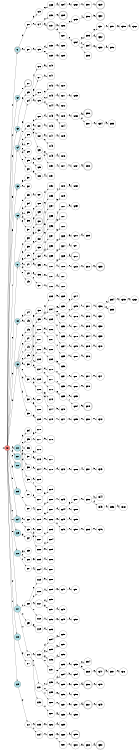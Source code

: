 digraph APTAALF {
__start0 [style = invis, shape = none, label = "", width = 0, height = 0];

rankdir=LR;
size="8,5";

s0 [style="filled", color="black", fillcolor="#ff817b" shape="circle", label="q0"];
s1 [style="rounded,filled", color="black", fillcolor="powderblue" shape="doublecircle", label="q1"];
s2 [style="filled", color="black", fillcolor="powderblue" shape="circle", label="q2"];
s3 [style="filled", color="black", fillcolor="powderblue" shape="circle", label="q3"];
s4 [style="filled", color="black", fillcolor="powderblue" shape="circle", label="q4"];
s5 [style="filled", color="black", fillcolor="powderblue" shape="circle", label="q5"];
s6 [style="filled", color="black", fillcolor="powderblue" shape="circle", label="q6"];
s7 [style="filled", color="black", fillcolor="powderblue" shape="circle", label="q7"];
s8 [style="filled", color="black", fillcolor="powderblue" shape="circle", label="q8"];
s9 [style="rounded,filled", color="black", fillcolor="powderblue" shape="doublecircle", label="q9"];
s10 [style="filled", color="black", fillcolor="powderblue" shape="circle", label="q10"];
s11 [style="filled", color="black", fillcolor="powderblue" shape="circle", label="q11"];
s12 [style="filled", color="black", fillcolor="powderblue" shape="circle", label="q12"];
s13 [style="filled", color="black", fillcolor="powderblue" shape="circle", label="q13"];
s14 [style="filled", color="black", fillcolor="powderblue" shape="circle", label="q14"];
s15 [style="filled", color="black", fillcolor="powderblue" shape="circle", label="q15"];
s16 [style="filled", color="black", fillcolor="powderblue" shape="circle", label="q16"];
s17 [style="filled", color="black", fillcolor="powderblue" shape="circle", label="q17"];
s18 [style="filled", color="black", fillcolor="powderblue" shape="circle", label="q18"];
s19 [style="filled", color="black", fillcolor="powderblue" shape="circle", label="q19"];
s20 [style="filled", color="black", fillcolor="white" shape="circle", label="q20"];
s21 [style="filled", color="black", fillcolor="white" shape="circle", label="q21"];
s22 [style="rounded,filled", color="black", fillcolor="white" shape="doublecircle", label="q22"];
s23 [style="filled", color="black", fillcolor="white" shape="circle", label="q23"];
s24 [style="filled", color="black", fillcolor="white" shape="circle", label="q24"];
s25 [style="filled", color="black", fillcolor="white" shape="circle", label="q25"];
s26 [style="filled", color="black", fillcolor="white" shape="circle", label="q26"];
s27 [style="filled", color="black", fillcolor="white" shape="circle", label="q27"];
s28 [style="filled", color="black", fillcolor="white" shape="circle", label="q28"];
s29 [style="filled", color="black", fillcolor="white" shape="circle", label="q29"];
s30 [style="filled", color="black", fillcolor="white" shape="circle", label="q30"];
s31 [style="filled", color="black", fillcolor="white" shape="circle", label="q31"];
s32 [style="filled", color="black", fillcolor="white" shape="circle", label="q32"];
s33 [style="filled", color="black", fillcolor="white" shape="circle", label="q33"];
s34 [style="filled", color="black", fillcolor="white" shape="circle", label="q34"];
s35 [style="filled", color="black", fillcolor="white" shape="circle", label="q35"];
s36 [style="filled", color="black", fillcolor="white" shape="circle", label="q36"];
s37 [style="filled", color="black", fillcolor="white" shape="circle", label="q37"];
s38 [style="filled", color="black", fillcolor="white" shape="circle", label="q38"];
s39 [style="filled", color="black", fillcolor="white" shape="circle", label="q39"];
s40 [style="filled", color="black", fillcolor="white" shape="circle", label="q40"];
s41 [style="filled", color="black", fillcolor="white" shape="circle", label="q41"];
s42 [style="filled", color="black", fillcolor="white" shape="circle", label="q42"];
s43 [style="filled", color="black", fillcolor="white" shape="circle", label="q43"];
s44 [style="filled", color="black", fillcolor="white" shape="circle", label="q44"];
s45 [style="filled", color="black", fillcolor="white" shape="circle", label="q45"];
s46 [style="filled", color="black", fillcolor="white" shape="circle", label="q46"];
s47 [style="filled", color="black", fillcolor="white" shape="circle", label="q47"];
s48 [style="filled", color="black", fillcolor="white" shape="circle", label="q48"];
s49 [style="filled", color="black", fillcolor="white" shape="circle", label="q49"];
s50 [style="filled", color="black", fillcolor="white" shape="circle", label="q50"];
s51 [style="filled", color="black", fillcolor="white" shape="circle", label="q51"];
s52 [style="filled", color="black", fillcolor="white" shape="circle", label="q52"];
s53 [style="filled", color="black", fillcolor="white" shape="circle", label="q53"];
s54 [style="filled", color="black", fillcolor="white" shape="circle", label="q54"];
s55 [style="filled", color="black", fillcolor="white" shape="circle", label="q55"];
s56 [style="filled", color="black", fillcolor="white" shape="circle", label="q56"];
s57 [style="filled", color="black", fillcolor="white" shape="circle", label="q57"];
s58 [style="filled", color="black", fillcolor="white" shape="circle", label="q58"];
s59 [style="filled", color="black", fillcolor="white" shape="circle", label="q59"];
s60 [style="filled", color="black", fillcolor="white" shape="circle", label="q60"];
s61 [style="filled", color="black", fillcolor="white" shape="circle", label="q61"];
s62 [style="filled", color="black", fillcolor="white" shape="circle", label="q62"];
s63 [style="filled", color="black", fillcolor="white" shape="circle", label="q63"];
s64 [style="filled", color="black", fillcolor="white" shape="circle", label="q64"];
s65 [style="filled", color="black", fillcolor="white" shape="circle", label="q65"];
s66 [style="filled", color="black", fillcolor="white" shape="circle", label="q66"];
s67 [style="filled", color="black", fillcolor="white" shape="circle", label="q67"];
s68 [style="filled", color="black", fillcolor="white" shape="circle", label="q68"];
s69 [style="filled", color="black", fillcolor="white" shape="circle", label="q69"];
s70 [style="filled", color="black", fillcolor="white" shape="circle", label="q70"];
s71 [style="filled", color="black", fillcolor="white" shape="circle", label="q71"];
s72 [style="filled", color="black", fillcolor="white" shape="circle", label="q72"];
s73 [style="filled", color="black", fillcolor="white" shape="circle", label="q73"];
s74 [style="filled", color="black", fillcolor="white" shape="circle", label="q74"];
s75 [style="filled", color="black", fillcolor="white" shape="circle", label="q75"];
s76 [style="filled", color="black", fillcolor="white" shape="circle", label="q76"];
s77 [style="filled", color="black", fillcolor="white" shape="circle", label="q77"];
s78 [style="filled", color="black", fillcolor="white" shape="circle", label="q78"];
s79 [style="filled", color="black", fillcolor="white" shape="circle", label="q79"];
s80 [style="filled", color="black", fillcolor="white" shape="circle", label="q80"];
s81 [style="filled", color="black", fillcolor="white" shape="circle", label="q81"];
s82 [style="filled", color="black", fillcolor="white" shape="circle", label="q82"];
s83 [style="filled", color="black", fillcolor="white" shape="circle", label="q83"];
s84 [style="filled", color="black", fillcolor="white" shape="circle", label="q84"];
s85 [style="filled", color="black", fillcolor="white" shape="circle", label="q85"];
s86 [style="filled", color="black", fillcolor="white" shape="circle", label="q86"];
s87 [style="filled", color="black", fillcolor="white" shape="circle", label="q87"];
s88 [style="filled", color="black", fillcolor="white" shape="circle", label="q88"];
s89 [style="filled", color="black", fillcolor="white" shape="circle", label="q89"];
s90 [style="rounded,filled", color="black", fillcolor="white" shape="doublecircle", label="q90"];
s91 [style="filled", color="black", fillcolor="white" shape="circle", label="q91"];
s92 [style="filled", color="black", fillcolor="white" shape="circle", label="q92"];
s93 [style="filled", color="black", fillcolor="white" shape="circle", label="q93"];
s94 [style="filled", color="black", fillcolor="white" shape="circle", label="q94"];
s95 [style="filled", color="black", fillcolor="white" shape="circle", label="q95"];
s96 [style="filled", color="black", fillcolor="white" shape="circle", label="q96"];
s97 [style="filled", color="black", fillcolor="white" shape="circle", label="q97"];
s98 [style="filled", color="black", fillcolor="white" shape="circle", label="q98"];
s99 [style="filled", color="black", fillcolor="white" shape="circle", label="q99"];
s100 [style="filled", color="black", fillcolor="white" shape="circle", label="q100"];
s101 [style="filled", color="black", fillcolor="white" shape="circle", label="q101"];
s102 [style="filled", color="black", fillcolor="white" shape="circle", label="q102"];
s103 [style="filled", color="black", fillcolor="white" shape="circle", label="q103"];
s104 [style="filled", color="black", fillcolor="white" shape="circle", label="q104"];
s105 [style="filled", color="black", fillcolor="white" shape="circle", label="q105"];
s106 [style="filled", color="black", fillcolor="white" shape="circle", label="q106"];
s107 [style="filled", color="black", fillcolor="white" shape="circle", label="q107"];
s108 [style="filled", color="black", fillcolor="white" shape="circle", label="q108"];
s109 [style="filled", color="black", fillcolor="white" shape="circle", label="q109"];
s110 [style="filled", color="black", fillcolor="white" shape="circle", label="q110"];
s111 [style="filled", color="black", fillcolor="white" shape="circle", label="q111"];
s112 [style="filled", color="black", fillcolor="white" shape="circle", label="q112"];
s113 [style="filled", color="black", fillcolor="white" shape="circle", label="q113"];
s114 [style="filled", color="black", fillcolor="white" shape="circle", label="q114"];
s115 [style="filled", color="black", fillcolor="white" shape="circle", label="q115"];
s116 [style="filled", color="black", fillcolor="white" shape="circle", label="q116"];
s117 [style="filled", color="black", fillcolor="white" shape="circle", label="q117"];
s118 [style="filled", color="black", fillcolor="white" shape="circle", label="q118"];
s119 [style="filled", color="black", fillcolor="white" shape="circle", label="q119"];
s120 [style="filled", color="black", fillcolor="white" shape="circle", label="q120"];
s121 [style="filled", color="black", fillcolor="white" shape="circle", label="q121"];
s122 [style="filled", color="black", fillcolor="white" shape="circle", label="q122"];
s123 [style="filled", color="black", fillcolor="white" shape="circle", label="q123"];
s124 [style="filled", color="black", fillcolor="white" shape="circle", label="q124"];
s125 [style="filled", color="black", fillcolor="white" shape="circle", label="q125"];
s126 [style="filled", color="black", fillcolor="white" shape="circle", label="q126"];
s127 [style="filled", color="black", fillcolor="white" shape="circle", label="q127"];
s128 [style="filled", color="black", fillcolor="white" shape="circle", label="q128"];
s129 [style="filled", color="black", fillcolor="white" shape="circle", label="q129"];
s130 [style="filled", color="black", fillcolor="white" shape="circle", label="q130"];
s131 [style="filled", color="black", fillcolor="white" shape="circle", label="q131"];
s132 [style="filled", color="black", fillcolor="white" shape="circle", label="q132"];
s133 [style="filled", color="black", fillcolor="white" shape="circle", label="q133"];
s134 [style="filled", color="black", fillcolor="white" shape="circle", label="q134"];
s135 [style="filled", color="black", fillcolor="white" shape="circle", label="q135"];
s136 [style="filled", color="black", fillcolor="white" shape="circle", label="q136"];
s137 [style="rounded,filled", color="black", fillcolor="white" shape="doublecircle", label="q137"];
s138 [style="filled", color="black", fillcolor="white" shape="circle", label="q138"];
s139 [style="filled", color="black", fillcolor="white" shape="circle", label="q139"];
s140 [style="filled", color="black", fillcolor="white" shape="circle", label="q140"];
s141 [style="filled", color="black", fillcolor="white" shape="circle", label="q141"];
s142 [style="filled", color="black", fillcolor="white" shape="circle", label="q142"];
s143 [style="filled", color="black", fillcolor="white" shape="circle", label="q143"];
s144 [style="filled", color="black", fillcolor="white" shape="circle", label="q144"];
s145 [style="filled", color="black", fillcolor="white" shape="circle", label="q145"];
s146 [style="filled", color="black", fillcolor="white" shape="circle", label="q146"];
s147 [style="filled", color="black", fillcolor="white" shape="circle", label="q147"];
s148 [style="filled", color="black", fillcolor="white" shape="circle", label="q148"];
s149 [style="filled", color="black", fillcolor="white" shape="circle", label="q149"];
s150 [style="filled", color="black", fillcolor="white" shape="circle", label="q150"];
s151 [style="filled", color="black", fillcolor="white" shape="circle", label="q151"];
s152 [style="filled", color="black", fillcolor="white" shape="circle", label="q152"];
s153 [style="filled", color="black", fillcolor="white" shape="circle", label="q153"];
s154 [style="filled", color="black", fillcolor="white" shape="circle", label="q154"];
s155 [style="filled", color="black", fillcolor="white" shape="circle", label="q155"];
s156 [style="filled", color="black", fillcolor="white" shape="circle", label="q156"];
s157 [style="filled", color="black", fillcolor="white" shape="circle", label="q157"];
s158 [style="filled", color="black", fillcolor="white" shape="circle", label="q158"];
s159 [style="filled", color="black", fillcolor="white" shape="circle", label="q159"];
s160 [style="filled", color="black", fillcolor="white" shape="circle", label="q160"];
s161 [style="filled", color="black", fillcolor="white" shape="circle", label="q161"];
s162 [style="filled", color="black", fillcolor="white" shape="circle", label="q162"];
s163 [style="filled", color="black", fillcolor="white" shape="circle", label="q163"];
s164 [style="filled", color="black", fillcolor="white" shape="circle", label="q164"];
s165 [style="filled", color="black", fillcolor="white" shape="circle", label="q165"];
s166 [style="filled", color="black", fillcolor="white" shape="circle", label="q166"];
s167 [style="filled", color="black", fillcolor="white" shape="circle", label="q167"];
s168 [style="filled", color="black", fillcolor="white" shape="circle", label="q168"];
s169 [style="filled", color="black", fillcolor="white" shape="circle", label="q169"];
s170 [style="filled", color="black", fillcolor="white" shape="circle", label="q170"];
s171 [style="filled", color="black", fillcolor="white" shape="circle", label="q171"];
s172 [style="filled", color="black", fillcolor="white" shape="circle", label="q172"];
s173 [style="filled", color="black", fillcolor="white" shape="circle", label="q173"];
s174 [style="filled", color="black", fillcolor="white" shape="circle", label="q174"];
s175 [style="filled", color="black", fillcolor="white" shape="circle", label="q175"];
s176 [style="filled", color="black", fillcolor="white" shape="circle", label="q176"];
s177 [style="filled", color="black", fillcolor="white" shape="circle", label="q177"];
s178 [style="filled", color="black", fillcolor="white" shape="circle", label="q178"];
s179 [style="filled", color="black", fillcolor="white" shape="circle", label="q179"];
s180 [style="filled", color="black", fillcolor="white" shape="circle", label="q180"];
s181 [style="filled", color="black", fillcolor="white" shape="circle", label="q181"];
s182 [style="filled", color="black", fillcolor="white" shape="circle", label="q182"];
s183 [style="filled", color="black", fillcolor="white" shape="circle", label="q183"];
s184 [style="filled", color="black", fillcolor="white" shape="circle", label="q184"];
s185 [style="filled", color="black", fillcolor="white" shape="circle", label="q185"];
s186 [style="filled", color="black", fillcolor="white" shape="circle", label="q186"];
s187 [style="filled", color="black", fillcolor="white" shape="circle", label="q187"];
s188 [style="filled", color="black", fillcolor="white" shape="circle", label="q188"];
s189 [style="filled", color="black", fillcolor="white" shape="circle", label="q189"];
s190 [style="filled", color="black", fillcolor="white" shape="circle", label="q190"];
s191 [style="filled", color="black", fillcolor="white" shape="circle", label="q191"];
s192 [style="filled", color="black", fillcolor="white" shape="circle", label="q192"];
s193 [style="filled", color="black", fillcolor="white" shape="circle", label="q193"];
s194 [style="filled", color="black", fillcolor="white" shape="circle", label="q194"];
s195 [style="filled", color="black", fillcolor="white" shape="circle", label="q195"];
s196 [style="filled", color="black", fillcolor="white" shape="circle", label="q196"];
s197 [style="filled", color="black", fillcolor="white" shape="circle", label="q197"];
s198 [style="filled", color="black", fillcolor="white" shape="circle", label="q198"];
s199 [style="filled", color="black", fillcolor="white" shape="circle", label="q199"];
s200 [style="filled", color="black", fillcolor="white" shape="circle", label="q200"];
s201 [style="filled", color="black", fillcolor="white" shape="circle", label="q201"];
s202 [style="filled", color="black", fillcolor="white" shape="circle", label="q202"];
s203 [style="filled", color="black", fillcolor="white" shape="circle", label="q203"];
s204 [style="filled", color="black", fillcolor="white" shape="circle", label="q204"];
s205 [style="rounded,filled", color="black", fillcolor="white" shape="doublecircle", label="q205"];
s206 [style="filled", color="black", fillcolor="white" shape="circle", label="q206"];
s207 [style="filled", color="black", fillcolor="white" shape="circle", label="q207"];
s208 [style="filled", color="black", fillcolor="white" shape="circle", label="q208"];
s209 [style="filled", color="black", fillcolor="white" shape="circle", label="q209"];
s210 [style="filled", color="black", fillcolor="white" shape="circle", label="q210"];
s211 [style="filled", color="black", fillcolor="white" shape="circle", label="q211"];
s212 [style="filled", color="black", fillcolor="white" shape="circle", label="q212"];
s213 [style="filled", color="black", fillcolor="white" shape="circle", label="q213"];
s214 [style="filled", color="black", fillcolor="white" shape="circle", label="q214"];
s215 [style="filled", color="black", fillcolor="white" shape="circle", label="q215"];
s216 [style="filled", color="black", fillcolor="white" shape="circle", label="q216"];
s217 [style="filled", color="black", fillcolor="white" shape="circle", label="q217"];
s218 [style="filled", color="black", fillcolor="white" shape="circle", label="q218"];
s219 [style="filled", color="black", fillcolor="white" shape="circle", label="q219"];
s220 [style="filled", color="black", fillcolor="white" shape="circle", label="q220"];
s221 [style="filled", color="black", fillcolor="white" shape="circle", label="q221"];
s222 [style="filled", color="black", fillcolor="white" shape="circle", label="q222"];
s223 [style="filled", color="black", fillcolor="white" shape="circle", label="q223"];
s224 [style="filled", color="black", fillcolor="white" shape="circle", label="q224"];
s225 [style="filled", color="black", fillcolor="white" shape="circle", label="q225"];
s226 [style="filled", color="black", fillcolor="white" shape="circle", label="q226"];
s227 [style="filled", color="black", fillcolor="white" shape="circle", label="q227"];
s228 [style="filled", color="black", fillcolor="white" shape="circle", label="q228"];
s229 [style="filled", color="black", fillcolor="white" shape="circle", label="q229"];
s230 [style="filled", color="black", fillcolor="white" shape="circle", label="q230"];
s231 [style="filled", color="black", fillcolor="white" shape="circle", label="q231"];
s232 [style="filled", color="black", fillcolor="white" shape="circle", label="q232"];
s233 [style="filled", color="black", fillcolor="white" shape="circle", label="q233"];
s234 [style="filled", color="black", fillcolor="white" shape="circle", label="q234"];
s235 [style="filled", color="black", fillcolor="white" shape="circle", label="q235"];
s236 [style="filled", color="black", fillcolor="white" shape="circle", label="q236"];
s237 [style="filled", color="black", fillcolor="white" shape="circle", label="q237"];
s238 [style="filled", color="black", fillcolor="white" shape="circle", label="q238"];
s239 [style="filled", color="black", fillcolor="white" shape="circle", label="q239"];
s240 [style="filled", color="black", fillcolor="white" shape="circle", label="q240"];
s241 [style="filled", color="black", fillcolor="white" shape="circle", label="q241"];
s242 [style="filled", color="black", fillcolor="white" shape="circle", label="q242"];
s243 [style="filled", color="black", fillcolor="white" shape="circle", label="q243"];
s244 [style="filled", color="black", fillcolor="white" shape="circle", label="q244"];
s245 [style="filled", color="black", fillcolor="white" shape="circle", label="q245"];
s246 [style="filled", color="black", fillcolor="white" shape="circle", label="q246"];
s247 [style="filled", color="black", fillcolor="white" shape="circle", label="q247"];
s248 [style="filled", color="black", fillcolor="white" shape="circle", label="q248"];
s249 [style="filled", color="black", fillcolor="white" shape="circle", label="q249"];
s250 [style="filled", color="black", fillcolor="white" shape="circle", label="q250"];
s251 [style="filled", color="black", fillcolor="white" shape="circle", label="q251"];
s252 [style="filled", color="black", fillcolor="white" shape="circle", label="q252"];
s253 [style="filled", color="black", fillcolor="white" shape="circle", label="q253"];
s254 [style="filled", color="black", fillcolor="white" shape="circle", label="q254"];
s255 [style="filled", color="black", fillcolor="white" shape="circle", label="q255"];
s256 [style="filled", color="black", fillcolor="white" shape="circle", label="q256"];
s257 [style="filled", color="black", fillcolor="white" shape="circle", label="q257"];
s258 [style="filled", color="black", fillcolor="white" shape="circle", label="q258"];
s259 [style="filled", color="black", fillcolor="white" shape="circle", label="q259"];
s260 [style="filled", color="black", fillcolor="white" shape="circle", label="q260"];
s261 [style="filled", color="black", fillcolor="white" shape="circle", label="q261"];
s262 [style="filled", color="black", fillcolor="white" shape="circle", label="q262"];
s263 [style="filled", color="black", fillcolor="white" shape="circle", label="q263"];
s264 [style="filled", color="black", fillcolor="white" shape="circle", label="q264"];
s265 [style="filled", color="black", fillcolor="white" shape="circle", label="q265"];
s266 [style="filled", color="black", fillcolor="white" shape="circle", label="q266"];
s267 [style="filled", color="black", fillcolor="white" shape="circle", label="q267"];
s268 [style="filled", color="black", fillcolor="white" shape="circle", label="q268"];
s269 [style="filled", color="black", fillcolor="white" shape="circle", label="q269"];
s270 [style="filled", color="black", fillcolor="white" shape="circle", label="q270"];
s271 [style="filled", color="black", fillcolor="white" shape="circle", label="q271"];
s272 [style="rounded,filled", color="black", fillcolor="white" shape="doublecircle", label="q272"];
s273 [style="filled", color="black", fillcolor="white" shape="circle", label="q273"];
s274 [style="filled", color="black", fillcolor="white" shape="circle", label="q274"];
s275 [style="filled", color="black", fillcolor="white" shape="circle", label="q275"];
s276 [style="filled", color="black", fillcolor="white" shape="circle", label="q276"];
s277 [style="filled", color="black", fillcolor="white" shape="circle", label="q277"];
s278 [style="filled", color="black", fillcolor="white" shape="circle", label="q278"];
s279 [style="filled", color="black", fillcolor="white" shape="circle", label="q279"];
s280 [style="filled", color="black", fillcolor="white" shape="circle", label="q280"];
s281 [style="filled", color="black", fillcolor="white" shape="circle", label="q281"];
s282 [style="filled", color="black", fillcolor="white" shape="circle", label="q282"];
s283 [style="filled", color="black", fillcolor="white" shape="circle", label="q283"];
s284 [style="filled", color="black", fillcolor="white" shape="circle", label="q284"];
s285 [style="filled", color="black", fillcolor="white" shape="circle", label="q285"];
s286 [style="filled", color="black", fillcolor="white" shape="circle", label="q286"];
s287 [style="filled", color="black", fillcolor="white" shape="circle", label="q287"];
s288 [style="filled", color="black", fillcolor="white" shape="circle", label="q288"];
s289 [style="filled", color="black", fillcolor="white" shape="circle", label="q289"];
s290 [style="filled", color="black", fillcolor="white" shape="circle", label="q290"];
s291 [style="filled", color="black", fillcolor="white" shape="circle", label="q291"];
s292 [style="filled", color="black", fillcolor="white" shape="circle", label="q292"];
s293 [style="filled", color="black", fillcolor="white" shape="circle", label="q293"];
s294 [style="filled", color="black", fillcolor="white" shape="circle", label="q294"];
s295 [style="filled", color="black", fillcolor="white" shape="circle", label="q295"];
s296 [style="filled", color="black", fillcolor="white" shape="circle", label="q296"];
s297 [style="filled", color="black", fillcolor="white" shape="circle", label="q297"];
s298 [style="filled", color="black", fillcolor="white" shape="circle", label="q298"];
s299 [style="rounded,filled", color="black", fillcolor="white" shape="doublecircle", label="q299"];
s300 [style="filled", color="black", fillcolor="white" shape="circle", label="q300"];
s301 [style="filled", color="black", fillcolor="white" shape="circle", label="q301"];
s302 [style="filled", color="black", fillcolor="white" shape="circle", label="q302"];
s303 [style="filled", color="black", fillcolor="white" shape="circle", label="q303"];
s304 [style="filled", color="black", fillcolor="white" shape="circle", label="q304"];
s305 [style="filled", color="black", fillcolor="white" shape="circle", label="q305"];
s306 [style="rounded,filled", color="black", fillcolor="white" shape="doublecircle", label="q306"];
s307 [style="filled", color="black", fillcolor="white" shape="circle", label="q307"];
s308 [style="rounded,filled", color="black", fillcolor="white" shape="doublecircle", label="q308"];
s309 [style="filled", color="black", fillcolor="white" shape="circle", label="q309"];
s310 [style="filled", color="black", fillcolor="white" shape="circle", label="q310"];
s311 [style="filled", color="black", fillcolor="white" shape="circle", label="q311"];
s312 [style="filled", color="black", fillcolor="white" shape="circle", label="q312"];
s313 [style="filled", color="black", fillcolor="white" shape="circle", label="q313"];
s314 [style="filled", color="black", fillcolor="white" shape="circle", label="q314"];
s315 [style="filled", color="black", fillcolor="white" shape="circle", label="q315"];
s316 [style="filled", color="black", fillcolor="white" shape="circle", label="q316"];
s317 [style="filled", color="black", fillcolor="white" shape="circle", label="q317"];
s318 [style="filled", color="black", fillcolor="white" shape="circle", label="q318"];
s319 [style="rounded,filled", color="black", fillcolor="white" shape="doublecircle", label="q319"];
s320 [style="filled", color="black", fillcolor="white" shape="circle", label="q320"];
s321 [style="filled", color="black", fillcolor="white" shape="circle", label="q321"];
s322 [style="filled", color="black", fillcolor="white" shape="circle", label="q322"];
s323 [style="filled", color="black", fillcolor="white" shape="circle", label="q323"];
s324 [style="filled", color="black", fillcolor="white" shape="circle", label="q324"];
s325 [style="filled", color="black", fillcolor="white" shape="circle", label="q325"];
s326 [style="rounded,filled", color="black", fillcolor="white" shape="doublecircle", label="q326"];
s327 [style="rounded,filled", color="black", fillcolor="white" shape="doublecircle", label="q327"];
s328 [style="filled", color="black", fillcolor="white" shape="circle", label="q328"];
s329 [style="rounded,filled", color="black", fillcolor="white" shape="doublecircle", label="q329"];
s330 [style="rounded,filled", color="black", fillcolor="white" shape="doublecircle", label="q330"];
s331 [style="filled", color="black", fillcolor="white" shape="circle", label="q331"];
s332 [style="rounded,filled", color="black", fillcolor="white" shape="doublecircle", label="q332"];
s333 [style="filled", color="black", fillcolor="white" shape="circle", label="q333"];
s334 [style="filled", color="black", fillcolor="white" shape="circle", label="q334"];
s335 [style="rounded,filled", color="black", fillcolor="white" shape="doublecircle", label="q335"];
s336 [style="filled", color="black", fillcolor="white" shape="circle", label="q336"];
s337 [style="filled", color="black", fillcolor="white" shape="circle", label="q337"];
s338 [style="filled", color="black", fillcolor="white" shape="circle", label="q338"];
s339 [style="filled", color="black", fillcolor="white" shape="circle", label="q339"];
s340 [style="filled", color="black", fillcolor="white" shape="circle", label="q340"];
s341 [style="filled", color="black", fillcolor="white" shape="circle", label="q341"];
s342 [style="filled", color="black", fillcolor="white" shape="circle", label="q342"];
s343 [style="filled", color="black", fillcolor="white" shape="circle", label="q343"];
s344 [style="filled", color="black", fillcolor="white" shape="circle", label="q344"];
s345 [style="filled", color="black", fillcolor="white" shape="circle", label="q345"];
s346 [style="filled", color="black", fillcolor="white" shape="circle", label="q346"];
s347 [style="rounded,filled", color="black", fillcolor="white" shape="doublecircle", label="q347"];
s348 [style="filled", color="black", fillcolor="white" shape="circle", label="q348"];
s349 [style="filled", color="black", fillcolor="white" shape="circle", label="q349"];
s350 [style="rounded,filled", color="black", fillcolor="white" shape="doublecircle", label="q350"];
s351 [style="filled", color="black", fillcolor="white" shape="circle", label="q351"];
s352 [style="filled", color="black", fillcolor="white" shape="circle", label="q352"];
s353 [style="filled", color="black", fillcolor="white" shape="circle", label="q353"];
s354 [style="filled", color="black", fillcolor="white" shape="circle", label="q354"];
s355 [style="filled", color="black", fillcolor="white" shape="circle", label="q355"];
s356 [style="filled", color="black", fillcolor="white" shape="circle", label="q356"];
s357 [style="filled", color="black", fillcolor="white" shape="circle", label="q357"];
s358 [style="filled", color="black", fillcolor="white" shape="circle", label="q358"];
s359 [style="filled", color="black", fillcolor="white" shape="circle", label="q359"];
s360 [style="filled", color="black", fillcolor="white" shape="circle", label="q360"];
s361 [style="filled", color="black", fillcolor="white" shape="circle", label="q361"];
s362 [style="filled", color="black", fillcolor="white" shape="circle", label="q362"];
s363 [style="filled", color="black", fillcolor="white" shape="circle", label="q363"];
subgraph cluster_main { 
	graph [pad=".75", ranksep="0.15", nodesep="0.15"];
	 style=invis; 
	__start0 -> s0 [penwidth=2];
}
s0 -> s1 [label="0"];
s0 -> s2 [label="2"];
s0 -> s3 [label="3"];
s0 -> s4 [label="5"];
s0 -> s5 [label="6"];
s0 -> s6 [label="7"];
s0 -> s7 [label="8"];
s0 -> s8 [label="9"];
s0 -> s9 [label="b"];
s0 -> s10 [label="c"];
s0 -> s11 [label="d"];
s0 -> s12 [label="e"];
s0 -> s13 [label="g"];
s0 -> s14 [label="h"];
s0 -> s15 [label="u"];
s0 -> s16 [label="w"];
s0 -> s17 [label="x"];
s0 -> s18 [label="y"];
s0 -> s19 [label="z"];
s1 -> s20 [label="2"];
s1 -> s21 [label="8"];
s2 -> s22 [label="0"];
s3 -> s23 [label="6"];
s4 -> s24 [label="6"];
s4 -> s25 [label="7"];
s4 -> s26 [label="9"];
s4 -> s27 [label="b"];
s4 -> s28 [label="c"];
s4 -> s29 [label="d"];
s4 -> s30 [label="e"];
s5 -> s31 [label="5"];
s5 -> s32 [label="c"];
s6 -> s33 [label="9"];
s6 -> s34 [label="b"];
s6 -> s35 [label="c"];
s6 -> s36 [label="d"];
s6 -> s37 [label="e"];
s7 -> s38 [label="2"];
s7 -> s39 [label="3"];
s7 -> s40 [label="5"];
s7 -> s41 [label="9"];
s7 -> s42 [label="d"];
s7 -> s43 [label="e"];
s8 -> s44 [label="5"];
s8 -> s45 [label="6"];
s9 -> s46 [label="5"];
s9 -> s47 [label="6"];
s9 -> s48 [label="7"];
s9 -> s49 [label="8"];
s9 -> s50 [label="9"];
s9 -> s51 [label="c"];
s9 -> s52 [label="d"];
s9 -> s53 [label="f"];
s10 -> s54 [label="5"];
s10 -> s55 [label="6"];
s10 -> s56 [label="7"];
s10 -> s57 [label="9"];
s10 -> s58 [label="b"];
s10 -> s59 [label="d"];
s11 -> s60 [label="c"];
s13 -> s61 [label="u"];
s14 -> s62 [label="5"];
s14 -> s63 [label="7"];
s15 -> s64 [label="g"];
s16 -> s65 [label="g"];
s16 -> s66 [label="s"];
s16 -> s67 [label="t"];
s17 -> s68 [label="t"];
s17 -> s69 [label="u"];
s17 -> s70 [label="w"];
s18 -> s71 [label="g"];
s19 -> s72 [label="y"];
s20 -> s73 [label="3"];
s20 -> s74 [label="8"];
s21 -> s75 [label="9"];
s23 -> s76 [label="4"];
s24 -> s77 [label="9"];
s24 -> s78 [label="c"];
s24 -> s79 [label="d"];
s25 -> s80 [label="6"];
s25 -> s81 [label="9"];
s25 -> s82 [label="d"];
s25 -> s83 [label="e"];
s29 -> s84 [label="b"];
s29 -> s85 [label="c"];
s30 -> s86 [label="g"];
s33 -> s87 [label="c"];
s36 -> s88 [label="c"];
s37 -> s89 [label="g"];
s38 -> s90 [label="0"];
s38 -> s91 [label="3"];
s39 -> s92 [label="6"];
s41 -> s93 [label="3"];
s41 -> s94 [label="6"];
s41 -> s95 [label="d"];
s42 -> s96 [label="e"];
s42 -> s97 [label="s"];
s47 -> s98 [label="5"];
s49 -> s99 [label="9"];
s49 -> s100 [label="d"];
s50 -> s101 [label="5"];
s50 -> s102 [label="6"];
s50 -> s103 [label="7"];
s50 -> s104 [label="d"];
s51 -> s105 [label="9"];
s51 -> s106 [label="d"];
s52 -> s107 [label="5"];
s52 -> s108 [label="6"];
s53 -> s109 [label="g"];
s55 -> s110 [label="5"];
s55 -> s111 [label="7"];
s57 -> s112 [label="5"];
s57 -> s113 [label="6"];
s58 -> s114 [label="8"];
s59 -> s115 [label="5"];
s59 -> s116 [label="7"];
s60 -> s117 [label="f"];
s61 -> s118 [label="v"];
s62 -> s119 [label="7"];
s63 -> s120 [label="c"];
s63 -> s121 [label="d"];
s63 -> s122 [label="e"];
s66 -> s123 [label="g"];
s67 -> s124 [label="u"];
s68 -> s125 [label="e"];
s68 -> s126 [label="s"];
s68 -> s127 [label="u"];
s68 -> s128 [label="v"];
s69 -> s129 [label="g"];
s70 -> s130 [label="s"];
s70 -> s131 [label="t"];
s70 -> s132 [label="v"];
s72 -> s133 [label="u"];
s72 -> s134 [label="v"];
s73 -> s135 [label="6"];
s74 -> s136 [label="2"];
s74 -> s137 [label="9"];
s75 -> s138 [label="d"];
s75 -> s139 [label="e"];
s76 -> s140 [label="5"];
s77 -> s141 [label="b"];
s79 -> s142 [label="9"];
s79 -> s143 [label="c"];
s79 -> s144 [label="f"];
s80 -> s145 [label="d"];
s81 -> s146 [label="b"];
s82 -> s147 [label="9"];
s82 -> s148 [label="c"];
s83 -> s149 [label="g"];
s83 -> s150 [label="s"];
s86 -> s151 [label="f"];
s89 -> s152 [label="f"];
s91 -> s153 [label="6"];
s92 -> s154 [label="4"];
s92 -> s155 [label="5"];
s93 -> s156 [label="6"];
s94 -> s157 [label="4"];
s94 -> s158 [label="d"];
s94 -> s159 [label="e"];
s95 -> s160 [label="e"];
s96 -> s161 [label="g"];
s97 -> s162 [label="w"];
s99 -> s163 [label="6"];
s99 -> s164 [label="d"];
s99 -> s165 [label="e"];
s100 -> s166 [label="e"];
s100 -> s167 [label="s"];
s102 -> s168 [label="5"];
s102 -> s169 [label="7"];
s104 -> s170 [label="e"];
s104 -> s171 [label="s"];
s105 -> s172 [label="d"];
s106 -> s173 [label="5"];
s106 -> s174 [label="6"];
s109 -> s175 [label="u"];
s111 -> s176 [label="5"];
s113 -> s177 [label="5"];
s114 -> s178 [label="9"];
s117 -> s179 [label="9"];
s118 -> s180 [label="y"];
s119 -> s181 [label="6"];
s119 -> s182 [label="e"];
s121 -> s183 [label="c"];
s122 -> s184 [label="f"];
s122 -> s185 [label="g"];
s123 -> s186 [label="f"];
s124 -> s187 [label="f"];
s125 -> s188 [label="9"];
s126 -> s189 [label="u"];
s127 -> s190 [label="f"];
s127 -> s191 [label="g"];
s128 -> s192 [label="u"];
s129 -> s193 [label="f"];
s130 -> s194 [label="d"];
s130 -> s195 [label="e"];
s130 -> s196 [label="g"];
s130 -> s197 [label="u"];
s131 -> s198 [label="s"];
s131 -> s199 [label="u"];
s131 -> s200 [label="v"];
s132 -> s201 [label="u"];
s133 -> s202 [label="g"];
s134 -> s203 [label="u"];
s135 -> s204 [label="d"];
s136 -> s205 [label="0"];
s137 -> s206 [label="3"];
s137 -> s207 [label="d"];
s138 -> s208 [label="e"];
s139 -> s209 [label="g"];
s142 -> s210 [label="c"];
s143 -> s211 [label="f"];
s144 -> s212 [label="9"];
s145 -> s213 [label="9"];
s145 -> s214 [label="c"];
s147 -> s215 [label="c"];
s149 -> s216 [label="f"];
s150 -> s217 [label="t"];
s153 -> s218 [label="4"];
s154 -> s219 [label="5"];
s156 -> s220 [label="4"];
s156 -> s221 [label="5"];
s157 -> s222 [label="5"];
s158 -> s223 [label="e"];
s159 -> s224 [label="g"];
s160 -> s225 [label="g"];
s160 -> s226 [label="s"];
s161 -> s227 [label="f"];
s162 -> s228 [label="x"];
s163 -> s229 [label="5"];
s164 -> s230 [label="6"];
s164 -> s231 [label="e"];
s164 -> s232 [label="s"];
s165 -> s233 [label="s"];
s166 -> s234 [label="s"];
s167 -> s235 [label="t"];
s169 -> s236 [label="5"];
s170 -> s237 [label="s"];
s171 -> s238 [label="t"];
s172 -> s239 [label="6"];
s174 -> s240 [label="5"];
s175 -> s241 [label="v"];
s178 -> s242 [label="d"];
s180 -> s243 [label="z"];
s181 -> s244 [label="d"];
s182 -> s245 [label="g"];
s182 -> s246 [label="s"];
s189 -> s247 [label="g"];
s191 -> s248 [label="f"];
s192 -> s249 [label="g"];
s194 -> s250 [label="8"];
s195 -> s251 [label="9"];
s196 -> s252 [label="f"];
s198 -> s253 [label="e"];
s198 -> s254 [label="f"];
s198 -> s255 [label="u"];
s199 -> s256 [label="g"];
s200 -> s257 [label="u"];
s201 -> s258 [label="g"];
s202 -> s259 [label="f"];
s203 -> s260 [label="g"];
s203 -> s261 [label="v"];
s204 -> s262 [label="e"];
s206 -> s263 [label="6"];
s207 -> s264 [label="e"];
s211 -> s265 [label="c"];
s213 -> s266 [label="c"];
s217 -> s267 [label="w"];
s218 -> s268 [label="5"];
s220 -> s269 [label="5"];
s223 -> s270 [label="g"];
s224 -> s271 [label="f"];
s225 -> s272 [label="f"];
s226 -> s273 [label="t"];
s230 -> s274 [label="5"];
s231 -> s275 [label="s"];
s231 -> s276 [label="t"];
s232 -> s277 [label="t"];
s233 -> s278 [label="t"];
s234 -> s279 [label="t"];
s235 -> s280 [label="w"];
s237 -> s281 [label="t"];
s238 -> s282 [label="w"];
s239 -> s283 [label="5"];
s239 -> s284 [label="7"];
s241 -> s285 [label="y"];
s242 -> s286 [label="6"];
s244 -> s287 [label="9"];
s244 -> s288 [label="c"];
s245 -> s289 [label="f"];
s246 -> s290 [label="t"];
s247 -> s291 [label="f"];
s249 -> s292 [label="f"];
s253 -> s293 [label="d"];
s254 -> s294 [label="b"];
s255 -> s295 [label="g"];
s256 -> s296 [label="f"];
s257 -> s297 [label="g"];
s258 -> s298 [label="f"];
s260 -> s299 [label="f"];
s261 -> s300 [label="u"];
s262 -> s301 [label="u"];
s263 -> s302 [label="4"];
s264 -> s303 [label="g"];
s264 -> s304 [label="s"];
s264 -> s305 [label="u"];
s266 -> s306 [label="b"];
s266 -> s307 [label="f"];
s267 -> s308 [label="x"];
s270 -> s309 [label="f"];
s273 -> s310 [label="w"];
s275 -> s311 [label="t"];
s276 -> s312 [label="w"];
s277 -> s313 [label="w"];
s278 -> s314 [label="w"];
s279 -> s315 [label="w"];
s280 -> s316 [label="x"];
s281 -> s317 [label="w"];
s282 -> s318 [label="x"];
s284 -> s319 [label="5"];
s285 -> s320 [label="w"];
s286 -> s321 [label="4"];
s287 -> s322 [label="c"];
s290 -> s323 [label="w"];
s293 -> s324 [label="8"];
s293 -> s325 [label="9"];
s295 -> s326 [label="f"];
s297 -> s327 [label="f"];
s300 -> s328 [label="g"];
s301 -> s329 [label="v"];
s302 -> s330 [label="5"];
s303 -> s331 [label="e"];
s303 -> s332 [label="f"];
s304 -> s333 [label="g"];
s307 -> s334 [label="c"];
s310 -> s335 [label="x"];
s311 -> s336 [label="w"];
s312 -> s337 [label="x"];
s313 -> s338 [label="x"];
s314 -> s339 [label="x"];
s315 -> s340 [label="x"];
s317 -> s341 [label="x"];
s320 -> s342 [label="x"];
s321 -> s343 [label="5"];
s322 -> s344 [label="b"];
s322 -> s345 [label="f"];
s323 -> s346 [label="x"];
s325 -> s347 [label="8"];
s326 -> s348 [label="c"];
s327 -> s349 [label="c"];
s328 -> s350 [label="f"];
s331 -> s351 [label="s"];
s333 -> s352 [label="f"];
s334 -> s353 [label="b"];
s336 -> s354 [label="t"];
s336 -> s355 [label="x"];
s345 -> s356 [label="c"];
s347 -> s357 [label="b"];
s351 -> s358 [label="g"];
s354 -> s359 [label="w"];
s356 -> s360 [label="b"];
s357 -> s361 [label="8"];
s358 -> s362 [label="f"];
s359 -> s363 [label="x"];

}